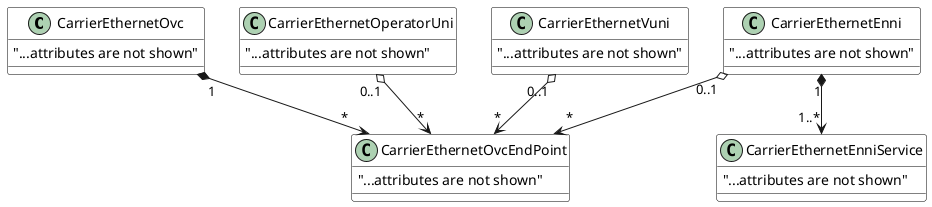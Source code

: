 @startuml
skinparam {
    ClassBackgroundColor White
    ClassBorderColor Black
}


class CarrierEthernetOvc {
    "...attributes are not shown"
}

class CarrierEthernetOvcEndPoint {
    "...attributes are not shown"
}

class CarrierEthernetOperatorUni {
    "...attributes are not shown"
}

class CarrierEthernetEnniService {
    "...attributes are not shown"
}

class CarrierEthernetEnni {
    "...attributes are not shown"
}

class CarrierEthernetVuni {
    "...attributes are not shown"
}

CarrierEthernetOvc "1" *-->"*" CarrierEthernetOvcEndPoint
CarrierEthernetOperatorUni "0..1" o-->"*" CarrierEthernetOvcEndPoint
CarrierEthernetEnni "0..1" o-->"*" CarrierEthernetOvcEndPoint
CarrierEthernetVuni "0..1" o-->"*" CarrierEthernetOvcEndPoint
CarrierEthernetEnni "1" *-->"1..*" CarrierEthernetEnniService


@enduml